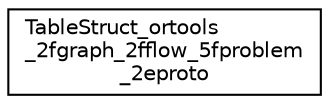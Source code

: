 digraph "Graphical Class Hierarchy"
{
 // LATEX_PDF_SIZE
  edge [fontname="Helvetica",fontsize="10",labelfontname="Helvetica",labelfontsize="10"];
  node [fontname="Helvetica",fontsize="10",shape=record];
  rankdir="LR";
  Node0 [label="TableStruct_ortools\l_2fgraph_2fflow_5fproblem\l_2eproto",height=0.2,width=0.4,color="black", fillcolor="white", style="filled",URL="$struct_table_struct__ortools__2fgraph__2fflow__5fproblem__2eproto.html",tooltip=" "];
}
